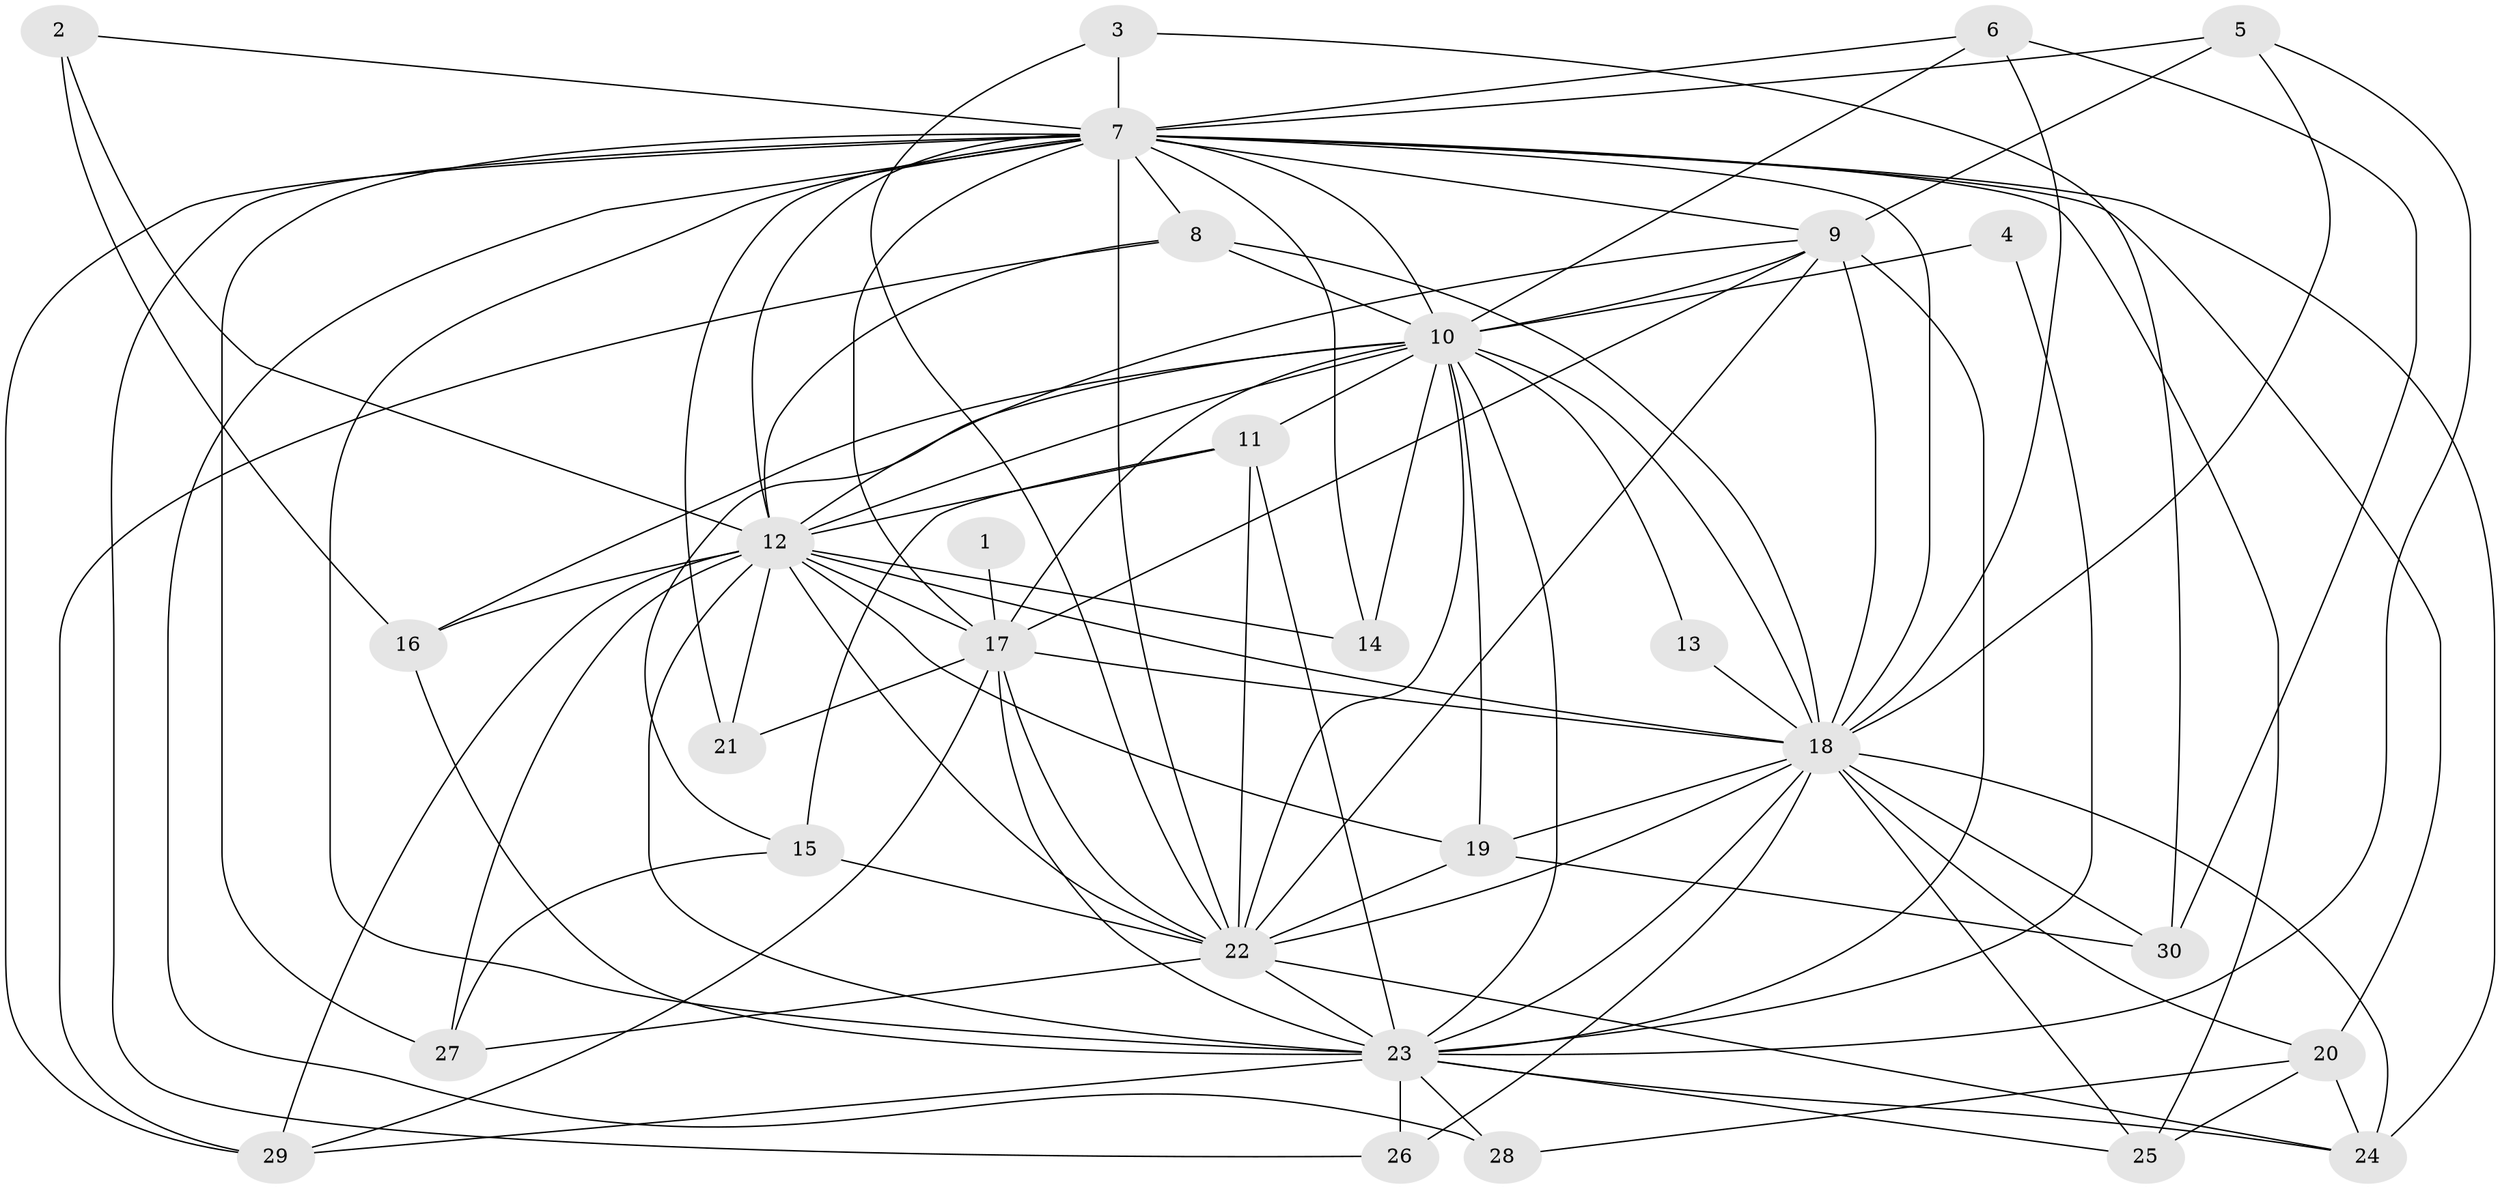 // original degree distribution, {26: 0.01020408163265306, 17: 0.01020408163265306, 25: 0.01020408163265306, 18: 0.01020408163265306, 23: 0.02040816326530612, 15: 0.02040816326530612, 24: 0.01020408163265306, 22: 0.01020408163265306, 4: 0.09183673469387756, 2: 0.5204081632653061, 3: 0.22448979591836735, 5: 0.061224489795918366}
// Generated by graph-tools (version 1.1) at 2025/36/03/04/25 23:36:17]
// undirected, 30 vertices, 99 edges
graph export_dot {
  node [color=gray90,style=filled];
  1;
  2;
  3;
  4;
  5;
  6;
  7;
  8;
  9;
  10;
  11;
  12;
  13;
  14;
  15;
  16;
  17;
  18;
  19;
  20;
  21;
  22;
  23;
  24;
  25;
  26;
  27;
  28;
  29;
  30;
  1 -- 17 [weight=1.0];
  2 -- 7 [weight=1.0];
  2 -- 12 [weight=2.0];
  2 -- 16 [weight=1.0];
  3 -- 7 [weight=1.0];
  3 -- 22 [weight=1.0];
  3 -- 30 [weight=1.0];
  4 -- 10 [weight=1.0];
  4 -- 23 [weight=1.0];
  5 -- 7 [weight=1.0];
  5 -- 9 [weight=1.0];
  5 -- 18 [weight=1.0];
  5 -- 23 [weight=1.0];
  6 -- 7 [weight=1.0];
  6 -- 10 [weight=1.0];
  6 -- 18 [weight=1.0];
  6 -- 30 [weight=1.0];
  7 -- 8 [weight=1.0];
  7 -- 9 [weight=3.0];
  7 -- 10 [weight=2.0];
  7 -- 12 [weight=3.0];
  7 -- 14 [weight=1.0];
  7 -- 17 [weight=2.0];
  7 -- 18 [weight=7.0];
  7 -- 20 [weight=1.0];
  7 -- 21 [weight=1.0];
  7 -- 22 [weight=3.0];
  7 -- 23 [weight=5.0];
  7 -- 24 [weight=1.0];
  7 -- 25 [weight=1.0];
  7 -- 26 [weight=1.0];
  7 -- 27 [weight=2.0];
  7 -- 28 [weight=1.0];
  7 -- 29 [weight=1.0];
  8 -- 10 [weight=1.0];
  8 -- 12 [weight=1.0];
  8 -- 18 [weight=1.0];
  8 -- 29 [weight=1.0];
  9 -- 10 [weight=1.0];
  9 -- 12 [weight=1.0];
  9 -- 17 [weight=2.0];
  9 -- 18 [weight=4.0];
  9 -- 22 [weight=2.0];
  9 -- 23 [weight=1.0];
  10 -- 11 [weight=1.0];
  10 -- 12 [weight=2.0];
  10 -- 13 [weight=1.0];
  10 -- 14 [weight=1.0];
  10 -- 15 [weight=1.0];
  10 -- 16 [weight=2.0];
  10 -- 17 [weight=1.0];
  10 -- 18 [weight=2.0];
  10 -- 19 [weight=1.0];
  10 -- 22 [weight=1.0];
  10 -- 23 [weight=4.0];
  11 -- 12 [weight=1.0];
  11 -- 15 [weight=1.0];
  11 -- 22 [weight=2.0];
  11 -- 23 [weight=1.0];
  12 -- 14 [weight=1.0];
  12 -- 16 [weight=1.0];
  12 -- 17 [weight=1.0];
  12 -- 18 [weight=4.0];
  12 -- 19 [weight=1.0];
  12 -- 21 [weight=1.0];
  12 -- 22 [weight=1.0];
  12 -- 23 [weight=2.0];
  12 -- 27 [weight=1.0];
  12 -- 29 [weight=1.0];
  13 -- 18 [weight=2.0];
  15 -- 22 [weight=2.0];
  15 -- 27 [weight=1.0];
  16 -- 23 [weight=1.0];
  17 -- 18 [weight=2.0];
  17 -- 21 [weight=1.0];
  17 -- 22 [weight=1.0];
  17 -- 23 [weight=2.0];
  17 -- 29 [weight=1.0];
  18 -- 19 [weight=1.0];
  18 -- 20 [weight=1.0];
  18 -- 22 [weight=3.0];
  18 -- 23 [weight=3.0];
  18 -- 24 [weight=2.0];
  18 -- 25 [weight=1.0];
  18 -- 26 [weight=1.0];
  18 -- 30 [weight=1.0];
  19 -- 22 [weight=2.0];
  19 -- 30 [weight=1.0];
  20 -- 24 [weight=1.0];
  20 -- 25 [weight=1.0];
  20 -- 28 [weight=1.0];
  22 -- 23 [weight=1.0];
  22 -- 24 [weight=1.0];
  22 -- 27 [weight=2.0];
  23 -- 24 [weight=1.0];
  23 -- 25 [weight=1.0];
  23 -- 26 [weight=2.0];
  23 -- 28 [weight=1.0];
  23 -- 29 [weight=1.0];
}
